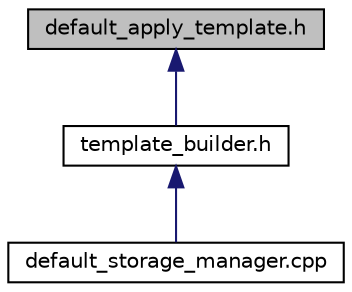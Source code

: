 digraph "default_apply_template.h"
{
  edge [fontname="Helvetica",fontsize="10",labelfontname="Helvetica",labelfontsize="10"];
  node [fontname="Helvetica",fontsize="10",shape=record];
  Node56 [label="default_apply_template.h",height=0.2,width=0.4,color="black", fillcolor="grey75", style="filled", fontcolor="black"];
  Node56 -> Node57 [dir="back",color="midnightblue",fontsize="10",style="solid",fontname="Helvetica"];
  Node57 [label="template_builder.h",height=0.2,width=0.4,color="black", fillcolor="white", style="filled",URL="$template__builder_8h.html"];
  Node57 -> Node58 [dir="back",color="midnightblue",fontsize="10",style="solid",fontname="Helvetica"];
  Node58 [label="default_storage_manager.cpp",height=0.2,width=0.4,color="black", fillcolor="white", style="filled",URL="$default__storage__manager_8cpp.html"];
}
